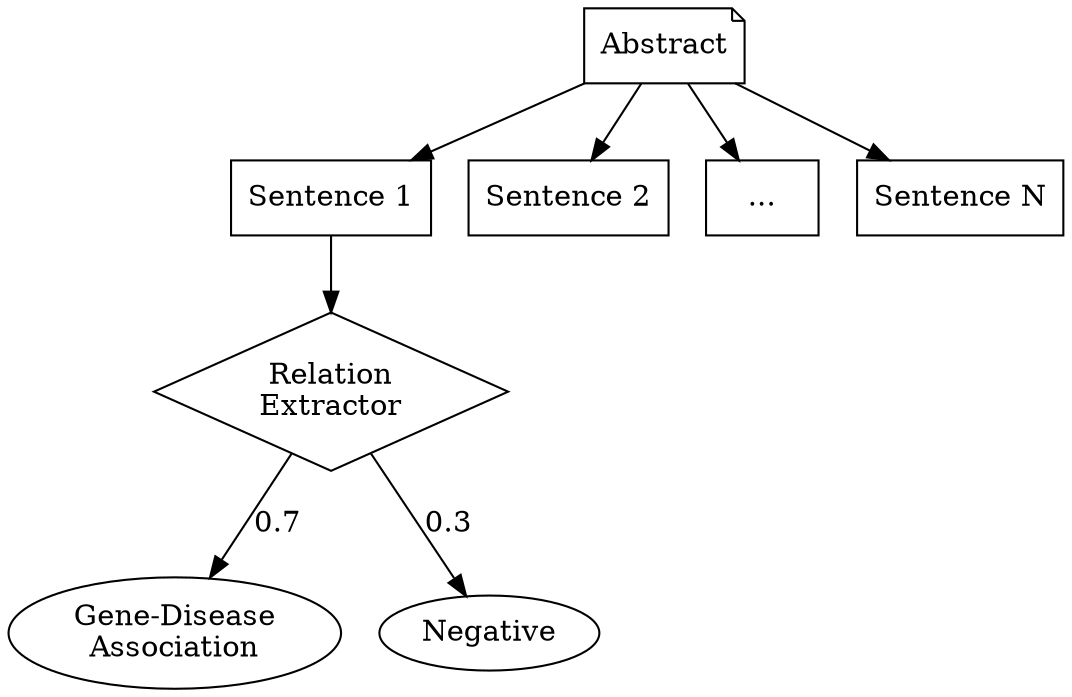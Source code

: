 digraph {

    document [label = "Abstract", shape = "note"];
    sentence_1 [label = "Sentence 1", shape = "rectangle"];
    sentence_2 [label = "Sentence 2", shape = "rectangle"];
    sentence_e [label = "...", shape = "rectangle"];
    sentence_n [label = "Sentence N", shape = "rectangle"];

    document -> sentence_1;
    document -> sentence_2;
    document -> sentence_e;
    document -> sentence_n;
    
    classifier [label = "Relation\nExtractor", shape = "diamond"];
    gad [label = "Gene-Disease\nAssociation", shape = "ellipse"];
    neg [label = "Negative", shape = "ellipse"];

    sentence_1 -> classifier;
    classifier -> gad [label = "0.7"];
    classifier -> neg [label = "0.3"];
}
